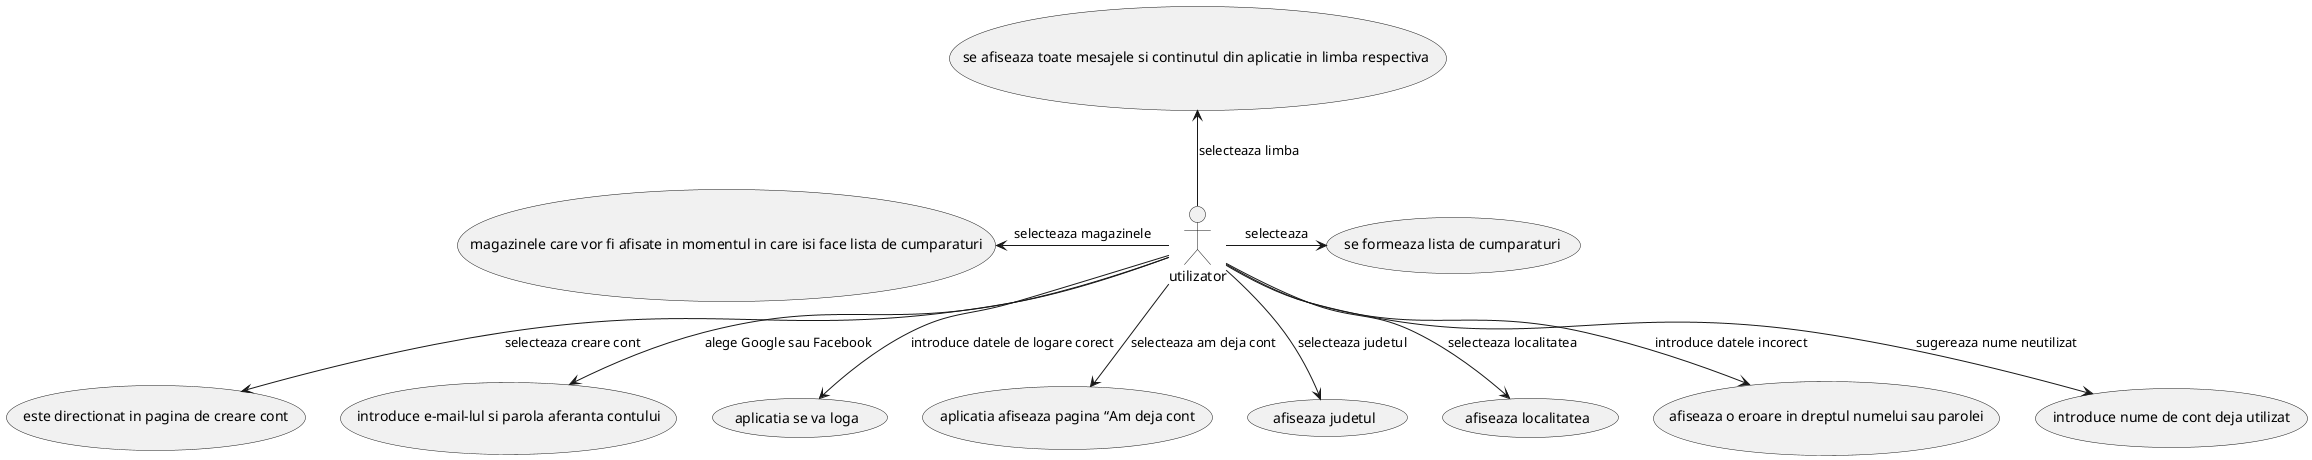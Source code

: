 @startuml
actor utilizator
utilizator-up-> (se afiseaza toate mesajele si continutul din aplicatie in limba respectiva ): selecteaza limba
utilizator--> (este directionat in pagina de creare cont): selecteaza creare cont
utilizator--> (introduce e-mail-lul si parola aferanta contului): alege Google sau Facebook
utilizator--> (aplicatia se va loga): introduce datele de logare corect
utilizator--> (aplicatia afiseaza pagina “Am deja cont): selecteaza am deja cont
utilizator--> (afiseaza judetul): selecteaza judetul
utilizator--> (afiseaza localitatea): selecteaza localitatea
utilizator--> (afiseaza o eroare in dreptul numelui sau parolei): introduce datele incorect
utilizator--> (introduce nume de cont deja utilizat): sugereaza nume neutilizat
utilizator-left-> (magazinele care vor fi afisate in momentul in care isi face lista de cumparaturi): selecteaza magazinele
utilizator-right-> (se formeaza lista de cumparaturi): selecteaza

@enduml
